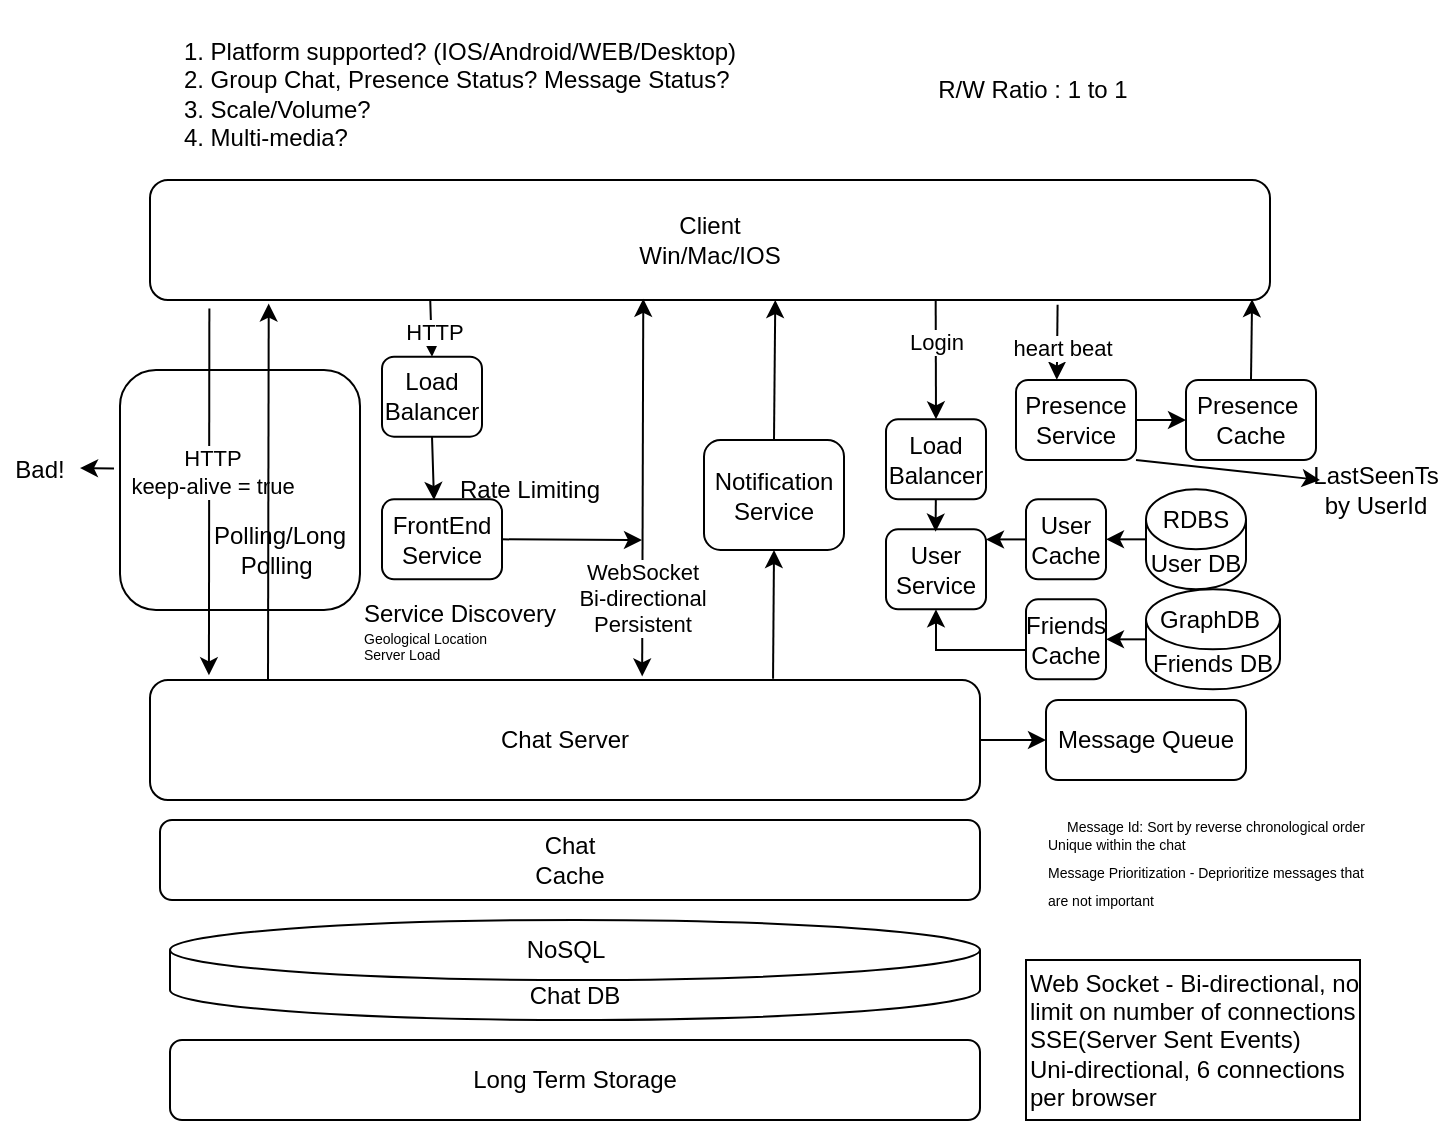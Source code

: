 <mxfile version="22.0.8" type="github">
  <diagram name="Page-1" id="x75RozoV3CZuHT7u76bP">
    <mxGraphModel dx="1562" dy="830" grid="1" gridSize="10" guides="1" tooltips="1" connect="1" arrows="1" fold="1" page="1" pageScale="1" pageWidth="850" pageHeight="1100" math="0" shadow="0">
      <root>
        <mxCell id="0" />
        <mxCell id="1" parent="0" />
        <mxCell id="XsTprEz2VQx7mzp5gVJZ-25" value="" style="rounded=1;whiteSpace=wrap;html=1;" parent="1" vertex="1">
          <mxGeometry x="130" y="235" width="120" height="120" as="geometry" />
        </mxCell>
        <mxCell id="XsTprEz2VQx7mzp5gVJZ-2" value="Client&lt;br&gt;Win/Mac/IOS" style="rounded=1;whiteSpace=wrap;html=1;" parent="1" vertex="1">
          <mxGeometry x="145" y="140" width="560" height="60" as="geometry" />
        </mxCell>
        <mxCell id="XsTprEz2VQx7mzp5gVJZ-4" value="Chat Server" style="rounded=1;whiteSpace=wrap;html=1;" parent="1" vertex="1">
          <mxGeometry x="145" y="390" width="415" height="60" as="geometry" />
        </mxCell>
        <mxCell id="XsTprEz2VQx7mzp5gVJZ-5" value="" style="endArrow=classic;html=1;rounded=0;exitX=0.053;exitY=1.07;exitDx=0;exitDy=0;exitPerimeter=0;entryX=0.071;entryY=-0.039;entryDx=0;entryDy=0;entryPerimeter=0;" parent="1" source="XsTprEz2VQx7mzp5gVJZ-2" target="XsTprEz2VQx7mzp5gVJZ-4" edge="1">
          <mxGeometry width="50" height="50" relative="1" as="geometry">
            <mxPoint x="360" y="310" as="sourcePoint" />
            <mxPoint x="410" y="260" as="targetPoint" />
          </mxGeometry>
        </mxCell>
        <mxCell id="XsTprEz2VQx7mzp5gVJZ-6" value="HTTP&lt;br&gt;keep-alive = true" style="edgeLabel;html=1;align=center;verticalAlign=middle;resizable=0;points=[];" parent="XsTprEz2VQx7mzp5gVJZ-5" vertex="1" connectable="0">
          <mxGeometry x="-0.105" y="1" relative="1" as="geometry">
            <mxPoint as="offset" />
          </mxGeometry>
        </mxCell>
        <mxCell id="XsTprEz2VQx7mzp5gVJZ-7" value="" style="endArrow=classic;html=1;rounded=0;entryX=0.206;entryY=1.03;entryDx=0;entryDy=0;entryPerimeter=0;" parent="1" edge="1">
          <mxGeometry width="50" height="50" relative="1" as="geometry">
            <mxPoint x="204" y="390" as="sourcePoint" />
            <mxPoint x="204.36" y="201.8" as="targetPoint" />
          </mxGeometry>
        </mxCell>
        <mxCell id="XsTprEz2VQx7mzp5gVJZ-10" value="Polling/Long Polling&amp;nbsp;" style="text;html=1;strokeColor=none;fillColor=none;align=center;verticalAlign=middle;whiteSpace=wrap;rounded=0;" parent="1" vertex="1">
          <mxGeometry x="180" y="309.67" width="60" height="30" as="geometry" />
        </mxCell>
        <mxCell id="XsTprEz2VQx7mzp5gVJZ-11" value="" style="endArrow=classic;startArrow=classic;html=1;rounded=0;entryX=0.569;entryY=0.99;entryDx=0;entryDy=0;entryPerimeter=0;exitX=0.568;exitY=-0.03;exitDx=0;exitDy=0;exitPerimeter=0;" parent="1" edge="1">
          <mxGeometry width="50" height="50" relative="1" as="geometry">
            <mxPoint x="391.08" y="388.2" as="sourcePoint" />
            <mxPoint x="391.64" y="199.4" as="targetPoint" />
          </mxGeometry>
        </mxCell>
        <mxCell id="XsTprEz2VQx7mzp5gVJZ-12" value="WebSocket&lt;br&gt;Bi-directional&lt;br&gt;Persistent" style="edgeLabel;html=1;align=center;verticalAlign=middle;resizable=0;points=[];" parent="XsTprEz2VQx7mzp5gVJZ-11" vertex="1" connectable="0">
          <mxGeometry x="-0.016" y="1" relative="1" as="geometry">
            <mxPoint y="54" as="offset" />
          </mxGeometry>
        </mxCell>
        <mxCell id="XsTprEz2VQx7mzp5gVJZ-14" value="Chat DB" style="shape=cylinder3;whiteSpace=wrap;html=1;boundedLbl=1;backgroundOutline=1;size=15;" parent="1" vertex="1">
          <mxGeometry x="155" y="510" width="405" height="50" as="geometry" />
        </mxCell>
        <mxCell id="XsTprEz2VQx7mzp5gVJZ-16" value="Chat&lt;br&gt;Cache" style="rounded=1;whiteSpace=wrap;html=1;" parent="1" vertex="1">
          <mxGeometry x="150" y="460" width="410" height="40" as="geometry" />
        </mxCell>
        <mxCell id="XsTprEz2VQx7mzp5gVJZ-17" value="User Service" style="rounded=1;whiteSpace=wrap;html=1;" parent="1" vertex="1">
          <mxGeometry x="513" y="314.67" width="50" height="40" as="geometry" />
        </mxCell>
        <mxCell id="XsTprEz2VQx7mzp5gVJZ-20" value="Load Balancer" style="rounded=1;whiteSpace=wrap;html=1;" parent="1" vertex="1">
          <mxGeometry x="513" y="259.67" width="50" height="40" as="geometry" />
        </mxCell>
        <mxCell id="XsTprEz2VQx7mzp5gVJZ-22" value="" style="endArrow=classic;html=1;rounded=0;entryX=0.5;entryY=0;entryDx=0;entryDy=0;exitX=0.964;exitY=1.011;exitDx=0;exitDy=0;exitPerimeter=0;" parent="1" target="XsTprEz2VQx7mzp5gVJZ-20" edge="1">
          <mxGeometry width="50" height="50" relative="1" as="geometry">
            <mxPoint x="537.84" y="200.33" as="sourcePoint" />
            <mxPoint x="693" y="199.67" as="targetPoint" />
          </mxGeometry>
        </mxCell>
        <mxCell id="XsTprEz2VQx7mzp5gVJZ-69" value="Login" style="edgeLabel;html=1;align=center;verticalAlign=middle;resizable=0;points=[];" parent="XsTprEz2VQx7mzp5gVJZ-22" vertex="1" connectable="0">
          <mxGeometry x="-0.315" relative="1" as="geometry">
            <mxPoint as="offset" />
          </mxGeometry>
        </mxCell>
        <mxCell id="XsTprEz2VQx7mzp5gVJZ-23" value="" style="endArrow=classic;html=1;rounded=0;entryX=0.496;entryY=0.029;entryDx=0;entryDy=0;exitX=0.964;exitY=1.011;exitDx=0;exitDy=0;exitPerimeter=0;entryPerimeter=0;" parent="1" target="XsTprEz2VQx7mzp5gVJZ-17" edge="1">
          <mxGeometry width="50" height="50" relative="1" as="geometry">
            <mxPoint x="537.92" y="299.67" as="sourcePoint" />
            <mxPoint x="537.92" y="318.67" as="targetPoint" />
          </mxGeometry>
        </mxCell>
        <mxCell id="XsTprEz2VQx7mzp5gVJZ-26" value="" style="endArrow=classic;html=1;rounded=0;exitX=-0.025;exitY=0.41;exitDx=0;exitDy=0;exitPerimeter=0;" parent="1" source="XsTprEz2VQx7mzp5gVJZ-25" edge="1">
          <mxGeometry width="50" height="50" relative="1" as="geometry">
            <mxPoint x="10" y="180" as="sourcePoint" />
            <mxPoint x="110" y="284" as="targetPoint" />
          </mxGeometry>
        </mxCell>
        <mxCell id="XsTprEz2VQx7mzp5gVJZ-27" value="Bad!" style="text;html=1;strokeColor=none;fillColor=none;align=center;verticalAlign=middle;whiteSpace=wrap;rounded=0;" parent="1" vertex="1">
          <mxGeometry x="70" y="270" width="40" height="30" as="geometry" />
        </mxCell>
        <mxCell id="XsTprEz2VQx7mzp5gVJZ-28" value="" style="endArrow=classic;html=1;rounded=0;exitX=0.427;exitY=1.028;exitDx=0;exitDy=0;exitPerimeter=0;entryX=0.5;entryY=0;entryDx=0;entryDy=0;" parent="1" target="XsTprEz2VQx7mzp5gVJZ-32" edge="1">
          <mxGeometry width="50" height="50" relative="1" as="geometry">
            <mxPoint x="285.12" y="200.0" as="sourcePoint" />
            <mxPoint x="289" y="258.32" as="targetPoint" />
          </mxGeometry>
        </mxCell>
        <mxCell id="XsTprEz2VQx7mzp5gVJZ-29" value="HTTP" style="edgeLabel;html=1;align=center;verticalAlign=middle;resizable=0;points=[];" parent="XsTprEz2VQx7mzp5gVJZ-28" vertex="1" connectable="0">
          <mxGeometry x="-0.107" y="-1" relative="1" as="geometry">
            <mxPoint x="2" y="3" as="offset" />
          </mxGeometry>
        </mxCell>
        <mxCell id="XsTprEz2VQx7mzp5gVJZ-30" value="" style="endArrow=classic;html=1;rounded=0;exitX=1;exitY=0.5;exitDx=0;exitDy=0;" parent="1" source="XsTprEz2VQx7mzp5gVJZ-55" edge="1">
          <mxGeometry width="50" height="50" relative="1" as="geometry">
            <mxPoint x="311" y="322" as="sourcePoint" />
            <mxPoint x="391" y="320" as="targetPoint" />
          </mxGeometry>
        </mxCell>
        <mxCell id="XsTprEz2VQx7mzp5gVJZ-32" value="Load Balancer" style="rounded=1;whiteSpace=wrap;html=1;" parent="1" vertex="1">
          <mxGeometry x="261" y="228.32" width="50" height="40" as="geometry" />
        </mxCell>
        <mxCell id="XsTprEz2VQx7mzp5gVJZ-33" value="" style="endArrow=classic;html=1;rounded=0;exitX=0.5;exitY=1;exitDx=0;exitDy=0;" parent="1" source="XsTprEz2VQx7mzp5gVJZ-32" edge="1">
          <mxGeometry width="50" height="50" relative="1" as="geometry">
            <mxPoint x="289.78" y="303.32" as="sourcePoint" />
            <mxPoint x="287" y="300" as="targetPoint" />
          </mxGeometry>
        </mxCell>
        <mxCell id="XsTprEz2VQx7mzp5gVJZ-37" value="Notification Service" style="rounded=1;whiteSpace=wrap;html=1;" parent="1" vertex="1">
          <mxGeometry x="422" y="270" width="70" height="55" as="geometry" />
        </mxCell>
        <mxCell id="XsTprEz2VQx7mzp5gVJZ-38" value="" style="endArrow=classic;html=1;rounded=0;entryX=0.5;entryY=1;entryDx=0;entryDy=0;exitX=0.767;exitY=-0.01;exitDx=0;exitDy=0;exitPerimeter=0;" parent="1" target="XsTprEz2VQx7mzp5gVJZ-37" edge="1">
          <mxGeometry width="50" height="50" relative="1" as="geometry">
            <mxPoint x="456.52" y="389.4" as="sourcePoint" />
            <mxPoint x="-298" y="560" as="targetPoint" />
          </mxGeometry>
        </mxCell>
        <mxCell id="XsTprEz2VQx7mzp5gVJZ-39" value="" style="endArrow=classic;html=1;rounded=0;entryX=0.769;entryY=1;entryDx=0;entryDy=0;exitX=0.5;exitY=0;exitDx=0;exitDy=0;entryPerimeter=0;" parent="1" source="XsTprEz2VQx7mzp5gVJZ-37" edge="1">
          <mxGeometry width="50" height="50" relative="1" as="geometry">
            <mxPoint x="-168" y="410" as="sourcePoint" />
            <mxPoint x="457.64" y="200.0" as="targetPoint" />
          </mxGeometry>
        </mxCell>
        <mxCell id="XsTprEz2VQx7mzp5gVJZ-40" value="User DB" style="shape=cylinder3;whiteSpace=wrap;html=1;boundedLbl=1;backgroundOutline=1;size=15;" parent="1" vertex="1">
          <mxGeometry x="643" y="294.67" width="50" height="50" as="geometry" />
        </mxCell>
        <mxCell id="XsTprEz2VQx7mzp5gVJZ-41" style="edgeStyle=orthogonalEdgeStyle;rounded=0;orthogonalLoop=1;jettySize=auto;html=1;entryX=1;entryY=0.5;entryDx=0;entryDy=0;" parent="1" source="XsTprEz2VQx7mzp5gVJZ-42" edge="1">
          <mxGeometry relative="1" as="geometry">
            <mxPoint x="563" y="319.67" as="targetPoint" />
          </mxGeometry>
        </mxCell>
        <mxCell id="XsTprEz2VQx7mzp5gVJZ-42" value="User&lt;br&gt;Cache" style="rounded=1;whiteSpace=wrap;html=1;" parent="1" vertex="1">
          <mxGeometry x="583" y="299.67" width="40" height="40" as="geometry" />
        </mxCell>
        <mxCell id="XsTprEz2VQx7mzp5gVJZ-43" value="" style="endArrow=classic;html=1;rounded=0;entryX=1;entryY=0.5;entryDx=0;entryDy=0;exitX=0;exitY=0.5;exitDx=0;exitDy=0;exitPerimeter=0;" parent="1" source="XsTprEz2VQx7mzp5gVJZ-40" target="XsTprEz2VQx7mzp5gVJZ-42" edge="1">
          <mxGeometry width="50" height="50" relative="1" as="geometry">
            <mxPoint x="523" y="559.67" as="sourcePoint" />
            <mxPoint x="573" y="509.67" as="targetPoint" />
          </mxGeometry>
        </mxCell>
        <mxCell id="XsTprEz2VQx7mzp5gVJZ-45" value="Presence Service" style="rounded=1;whiteSpace=wrap;html=1;" parent="1" vertex="1">
          <mxGeometry x="578" y="240" width="60" height="40" as="geometry" />
        </mxCell>
        <mxCell id="XsTprEz2VQx7mzp5gVJZ-47" value="" style="endArrow=classic;html=1;rounded=0;exitX=0.93;exitY=1.039;exitDx=0;exitDy=0;exitPerimeter=0;entryX=0.34;entryY=-0.004;entryDx=0;entryDy=0;entryPerimeter=0;" parent="1" target="XsTprEz2VQx7mzp5gVJZ-45" edge="1">
          <mxGeometry width="50" height="50" relative="1" as="geometry">
            <mxPoint x="598.8" y="202.34" as="sourcePoint" />
            <mxPoint x="713" y="230" as="targetPoint" />
          </mxGeometry>
        </mxCell>
        <mxCell id="XsTprEz2VQx7mzp5gVJZ-48" value="heart beat" style="edgeLabel;html=1;align=center;verticalAlign=middle;resizable=0;points=[];" parent="XsTprEz2VQx7mzp5gVJZ-47" vertex="1" connectable="0">
          <mxGeometry x="0.13" y="2" relative="1" as="geometry">
            <mxPoint as="offset" />
          </mxGeometry>
        </mxCell>
        <mxCell id="XsTprEz2VQx7mzp5gVJZ-51" value="Presence&amp;nbsp;&lt;br&gt;Cache" style="rounded=1;whiteSpace=wrap;html=1;" parent="1" vertex="1">
          <mxGeometry x="663" y="240" width="65" height="40" as="geometry" />
        </mxCell>
        <mxCell id="XsTprEz2VQx7mzp5gVJZ-52" value="" style="endArrow=classic;html=1;rounded=0;exitX=1;exitY=0.5;exitDx=0;exitDy=0;" parent="1" source="XsTprEz2VQx7mzp5gVJZ-45" edge="1">
          <mxGeometry width="50" height="50" relative="1" as="geometry">
            <mxPoint x="833" y="330" as="sourcePoint" />
            <mxPoint x="663" y="260" as="targetPoint" />
          </mxGeometry>
        </mxCell>
        <mxCell id="XsTprEz2VQx7mzp5gVJZ-53" value="Message Queue" style="rounded=1;whiteSpace=wrap;html=1;" parent="1" vertex="1">
          <mxGeometry x="593" y="400" width="100" height="40" as="geometry" />
        </mxCell>
        <mxCell id="XsTprEz2VQx7mzp5gVJZ-55" value="FrontEnd&lt;br&gt;Service" style="rounded=1;whiteSpace=wrap;html=1;" parent="1" vertex="1">
          <mxGeometry x="261" y="299.67" width="60" height="40" as="geometry" />
        </mxCell>
        <mxCell id="XsTprEz2VQx7mzp5gVJZ-56" value="" style="endArrow=classic;html=1;rounded=0;exitX=0.5;exitY=0;exitDx=0;exitDy=0;entryX=0.984;entryY=0.993;entryDx=0;entryDy=0;entryPerimeter=0;" parent="1" source="XsTprEz2VQx7mzp5gVJZ-51" target="XsTprEz2VQx7mzp5gVJZ-2" edge="1">
          <mxGeometry width="50" height="50" relative="1" as="geometry">
            <mxPoint x="780" y="260" as="sourcePoint" />
            <mxPoint x="830" y="210" as="targetPoint" />
          </mxGeometry>
        </mxCell>
        <mxCell id="XsTprEz2VQx7mzp5gVJZ-59" value="&lt;font style=&quot;text-align: left; border-color: var(--border-color); font-size: 7px;&quot;&gt;Message Id:&amp;nbsp;&lt;/font&gt;&lt;span style=&quot;font-size: 7px;&quot;&gt;Sort by reverse chronological order&lt;/span&gt;&lt;br&gt;&lt;div style=&quot;font-size: 7px; text-align: left;&quot;&gt;&lt;span style=&quot;background-color: initial;&quot;&gt;Unique within the chat&lt;/span&gt;&lt;/div&gt;&lt;div style=&quot;text-align: left;&quot;&gt;&lt;span style=&quot;font-size: 7px; background-color: initial;&quot;&gt;Message&amp;nbsp;&lt;/span&gt;&lt;span style=&quot;background-color: initial;&quot;&gt;&lt;span style=&quot;font-size: 7px;&quot;&gt;Prioritization - Deprioritize&amp;nbsp;messages that are not important&lt;/span&gt;&lt;/span&gt;&lt;/div&gt;" style="text;html=1;strokeColor=none;fillColor=none;align=center;verticalAlign=middle;whiteSpace=wrap;rounded=0;" parent="1" vertex="1">
          <mxGeometry x="593" y="455" width="170" height="50" as="geometry" />
        </mxCell>
        <mxCell id="XsTprEz2VQx7mzp5gVJZ-62" value="Long Term Storage" style="rounded=1;whiteSpace=wrap;html=1;" parent="1" vertex="1">
          <mxGeometry x="155" y="570" width="405" height="40" as="geometry" />
        </mxCell>
        <mxCell id="XsTprEz2VQx7mzp5gVJZ-65" value="Rate Limiting" style="text;html=1;strokeColor=none;fillColor=none;align=center;verticalAlign=middle;whiteSpace=wrap;rounded=0;" parent="1" vertex="1">
          <mxGeometry x="290" y="284.83" width="90" height="20.33" as="geometry" />
        </mxCell>
        <mxCell id="XsTprEz2VQx7mzp5gVJZ-67" value="Service Discovery&lt;div style=&quot;line-height: 50%;&quot;&gt;&lt;span style=&quot;background-color: initial; font-size: 7px;&quot;&gt;Geological Location&lt;/span&gt;&lt;/div&gt;&lt;div style=&quot;line-height: 50%;&quot;&gt;&lt;span style=&quot;font-size: 7px;&quot;&gt;Server Load&lt;/span&gt;&lt;/div&gt;" style="text;html=1;strokeColor=none;fillColor=none;align=left;verticalAlign=middle;whiteSpace=wrap;rounded=0;" parent="1" vertex="1">
          <mxGeometry x="250" y="350" width="101" height="30" as="geometry" />
        </mxCell>
        <mxCell id="XsTprEz2VQx7mzp5gVJZ-70" value="&lt;br&gt;1. Platform supported? (IOS/Android/WEB/Desktop)&lt;br&gt;&lt;div style=&quot;text-align: left;&quot;&gt;&lt;span style=&quot;background-color: initial;&quot;&gt;2. Group Chat, Presence Status? Message Status?&lt;/span&gt;&lt;/div&gt;&lt;div style=&quot;text-align: left;&quot;&gt;&lt;span style=&quot;background-color: initial;&quot;&gt;3. Scale/Volume?&lt;/span&gt;&lt;/div&gt;&lt;div style=&quot;text-align: left;&quot;&gt;&lt;span style=&quot;background-color: initial;&quot;&gt;4. Multi-media?&lt;/span&gt;&lt;/div&gt;" style="text;html=1;strokeColor=none;fillColor=none;align=center;verticalAlign=middle;whiteSpace=wrap;rounded=0;" parent="1" vertex="1">
          <mxGeometry x="120" y="50" width="360" height="80" as="geometry" />
        </mxCell>
        <mxCell id="XsTprEz2VQx7mzp5gVJZ-72" value="" style="endArrow=classic;html=1;rounded=0;exitX=1;exitY=0.5;exitDx=0;exitDy=0;entryX=0;entryY=0.5;entryDx=0;entryDy=0;" parent="1" source="XsTprEz2VQx7mzp5gVJZ-4" target="XsTprEz2VQx7mzp5gVJZ-53" edge="1">
          <mxGeometry width="50" height="50" relative="1" as="geometry">
            <mxPoint x="620" y="420" as="sourcePoint" />
            <mxPoint x="670" y="370" as="targetPoint" />
          </mxGeometry>
        </mxCell>
        <mxCell id="XsTprEz2VQx7mzp5gVJZ-80" value="Friends DB" style="shape=cylinder3;whiteSpace=wrap;html=1;boundedLbl=1;backgroundOutline=1;size=15;" parent="1" vertex="1">
          <mxGeometry x="643" y="344.67" width="67" height="50" as="geometry" />
        </mxCell>
        <mxCell id="XsTprEz2VQx7mzp5gVJZ-81" style="edgeStyle=orthogonalEdgeStyle;rounded=0;orthogonalLoop=1;jettySize=auto;html=1;entryX=0.5;entryY=1;entryDx=0;entryDy=0;" parent="1" source="XsTprEz2VQx7mzp5gVJZ-82" target="XsTprEz2VQx7mzp5gVJZ-17" edge="1">
          <mxGeometry relative="1" as="geometry">
            <mxPoint x="563" y="369.67" as="targetPoint" />
            <Array as="points">
              <mxPoint x="538" y="375" />
            </Array>
          </mxGeometry>
        </mxCell>
        <mxCell id="XsTprEz2VQx7mzp5gVJZ-82" value="Friends Cache" style="rounded=1;whiteSpace=wrap;html=1;" parent="1" vertex="1">
          <mxGeometry x="583" y="349.67" width="40" height="40" as="geometry" />
        </mxCell>
        <mxCell id="XsTprEz2VQx7mzp5gVJZ-83" value="" style="endArrow=classic;html=1;rounded=0;entryX=1;entryY=0.5;entryDx=0;entryDy=0;exitX=0;exitY=0.5;exitDx=0;exitDy=0;exitPerimeter=0;" parent="1" source="XsTprEz2VQx7mzp5gVJZ-80" target="XsTprEz2VQx7mzp5gVJZ-82" edge="1">
          <mxGeometry width="50" height="50" relative="1" as="geometry">
            <mxPoint x="523" y="609.67" as="sourcePoint" />
            <mxPoint x="573" y="559.67" as="targetPoint" />
          </mxGeometry>
        </mxCell>
        <mxCell id="XsTprEz2VQx7mzp5gVJZ-84" value="GraphDB" style="text;html=1;strokeColor=none;fillColor=none;align=center;verticalAlign=middle;whiteSpace=wrap;rounded=0;" parent="1" vertex="1">
          <mxGeometry x="645" y="345" width="60" height="30" as="geometry" />
        </mxCell>
        <mxCell id="XsTprEz2VQx7mzp5gVJZ-85" value="RDBS" style="text;html=1;strokeColor=none;fillColor=none;align=center;verticalAlign=middle;whiteSpace=wrap;rounded=0;" parent="1" vertex="1">
          <mxGeometry x="638" y="295" width="60" height="30" as="geometry" />
        </mxCell>
        <mxCell id="XsTprEz2VQx7mzp5gVJZ-86" value="NoSQL" style="text;html=1;strokeColor=none;fillColor=none;align=center;verticalAlign=middle;whiteSpace=wrap;rounded=0;" parent="1" vertex="1">
          <mxGeometry x="323" y="510" width="60" height="30" as="geometry" />
        </mxCell>
        <mxCell id="XsTprEz2VQx7mzp5gVJZ-87" value="R/W Ratio : 1 to 1" style="text;html=1;strokeColor=none;fillColor=none;align=center;verticalAlign=middle;whiteSpace=wrap;rounded=0;" parent="1" vertex="1">
          <mxGeometry x="523" y="80" width="127" height="30" as="geometry" />
        </mxCell>
        <mxCell id="LAH6ypRobO4UC6UzMiDk-2" value="" style="endArrow=classic;html=1;rounded=0;exitX=1;exitY=1;exitDx=0;exitDy=0;" parent="1" source="XsTprEz2VQx7mzp5gVJZ-45" edge="1">
          <mxGeometry width="50" height="50" relative="1" as="geometry">
            <mxPoint x="780" y="300" as="sourcePoint" />
            <mxPoint x="730" y="290" as="targetPoint" />
          </mxGeometry>
        </mxCell>
        <mxCell id="LAH6ypRobO4UC6UzMiDk-3" value="LastSeenTs by UserId" style="text;html=1;strokeColor=none;fillColor=none;align=center;verticalAlign=middle;whiteSpace=wrap;rounded=0;" parent="1" vertex="1">
          <mxGeometry x="728" y="280" width="60" height="30" as="geometry" />
        </mxCell>
        <mxCell id="QhFFpql4eRGsi3iwS_dq-1" value="Web Socket - Bi-directional, no limit on number of connections&lt;br&gt;SSE(Server Sent Events)&lt;br&gt;Uni-directional, 6 connections per browser" style="rounded=0;whiteSpace=wrap;html=1;align=left;" vertex="1" parent="1">
          <mxGeometry x="583" y="530" width="167" height="80" as="geometry" />
        </mxCell>
      </root>
    </mxGraphModel>
  </diagram>
</mxfile>

